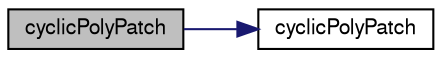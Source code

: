 digraph "cyclicPolyPatch"
{
  bgcolor="transparent";
  edge [fontname="FreeSans",fontsize="10",labelfontname="FreeSans",labelfontsize="10"];
  node [fontname="FreeSans",fontsize="10",shape=record];
  rankdir="LR";
  Node317 [label="cyclicPolyPatch",height=0.2,width=0.4,color="black", fillcolor="grey75", style="filled", fontcolor="black"];
  Node317 -> Node318 [color="midnightblue",fontsize="10",style="solid",fontname="FreeSans"];
  Node318 [label="cyclicPolyPatch",height=0.2,width=0.4,color="black",URL="$a27434.html#a58a7aedb10ea315520b6f36d5fa73823",tooltip="Construct from components. "];
}
